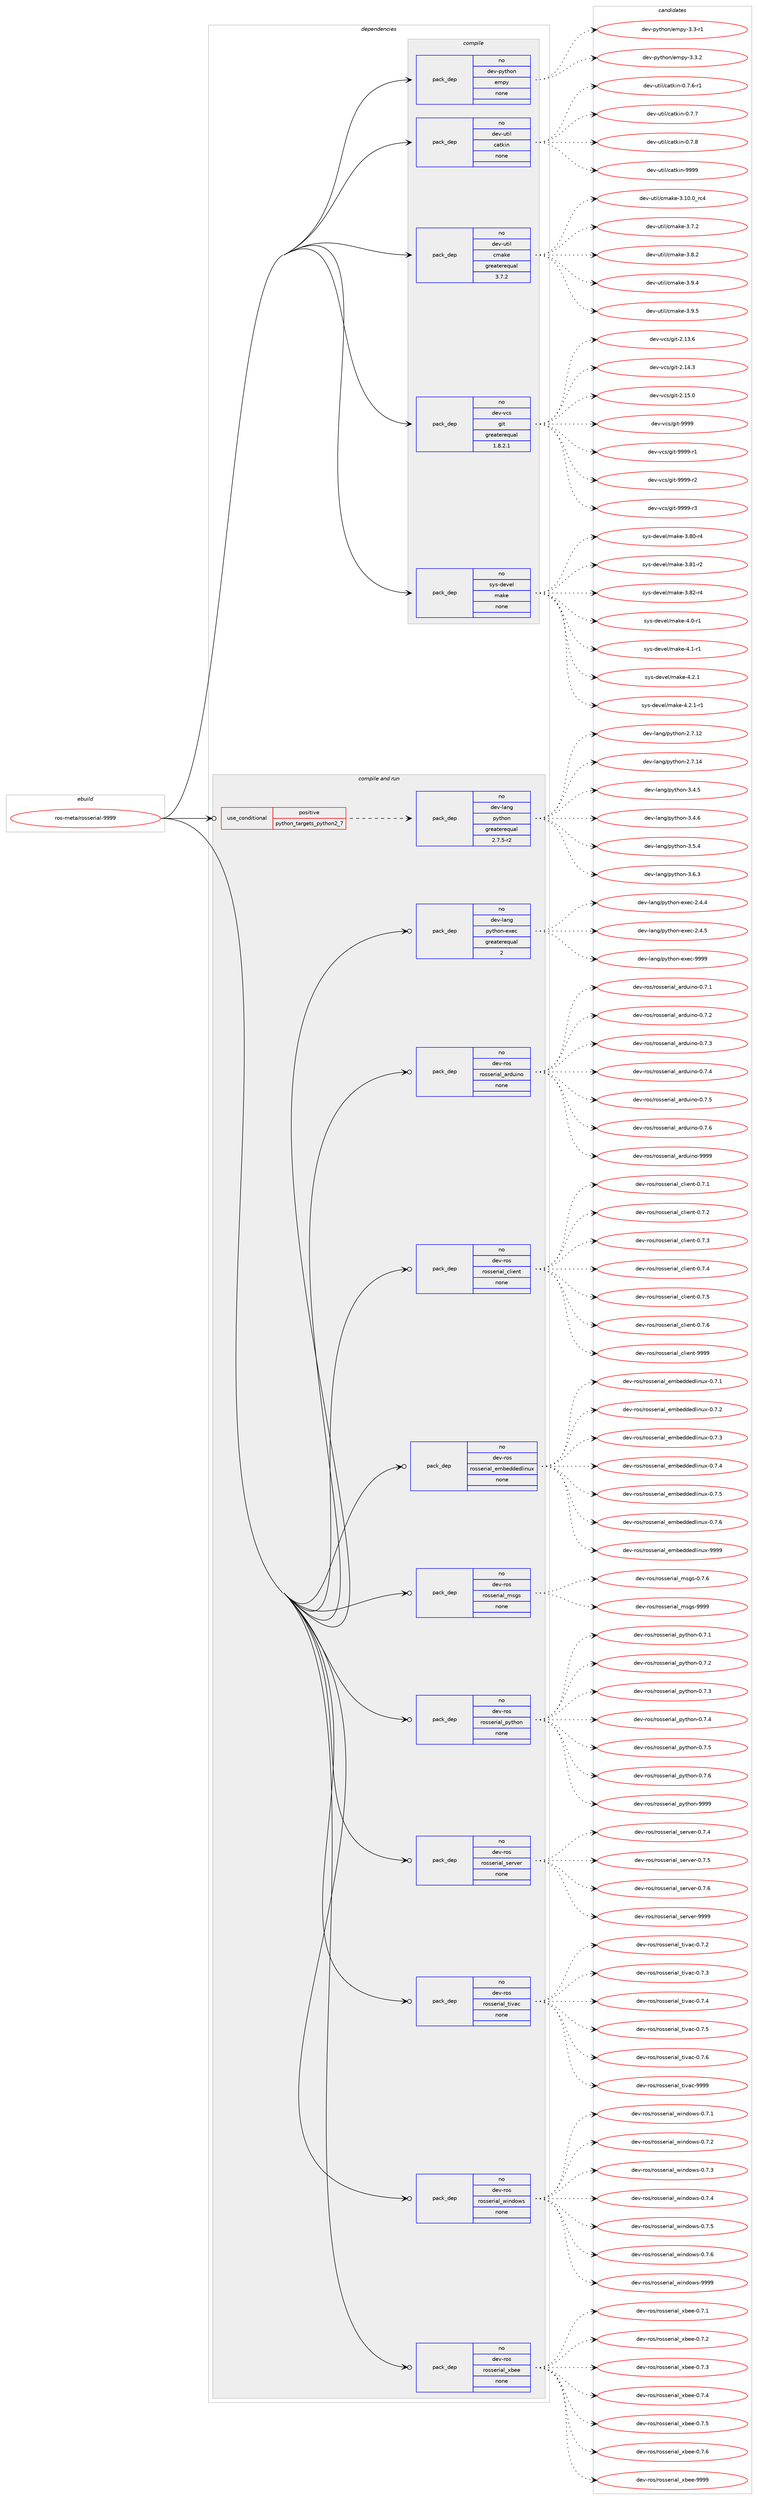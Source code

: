digraph prolog {

# *************
# Graph options
# *************

newrank=true;
concentrate=true;
compound=true;
graph [rankdir=LR,fontname=Helvetica,fontsize=10,ranksep=1.5];#, ranksep=2.5, nodesep=0.2];
edge  [arrowhead=vee];
node  [fontname=Helvetica,fontsize=10];

# **********
# The ebuild
# **********

subgraph cluster_leftcol {
color=gray;
rank=same;
label=<<i>ebuild</i>>;
id [label="ros-meta/rosserial-9999", color=red, width=4, href="../ros-meta/rosserial-9999.svg"];
}

# ****************
# The dependencies
# ****************

subgraph cluster_midcol {
color=gray;
label=<<i>dependencies</i>>;
subgraph cluster_compile {
fillcolor="#eeeeee";
style=filled;
label=<<i>compile</i>>;
subgraph pack326284 {
dependency443013 [label=<<TABLE BORDER="0" CELLBORDER="1" CELLSPACING="0" CELLPADDING="4" WIDTH="220"><TR><TD ROWSPAN="6" CELLPADDING="30">pack_dep</TD></TR><TR><TD WIDTH="110">no</TD></TR><TR><TD>dev-python</TD></TR><TR><TD>empy</TD></TR><TR><TD>none</TD></TR><TR><TD></TD></TR></TABLE>>, shape=none, color=blue];
}
id:e -> dependency443013:w [weight=20,style="solid",arrowhead="vee"];
subgraph pack326285 {
dependency443014 [label=<<TABLE BORDER="0" CELLBORDER="1" CELLSPACING="0" CELLPADDING="4" WIDTH="220"><TR><TD ROWSPAN="6" CELLPADDING="30">pack_dep</TD></TR><TR><TD WIDTH="110">no</TD></TR><TR><TD>dev-util</TD></TR><TR><TD>catkin</TD></TR><TR><TD>none</TD></TR><TR><TD></TD></TR></TABLE>>, shape=none, color=blue];
}
id:e -> dependency443014:w [weight=20,style="solid",arrowhead="vee"];
subgraph pack326286 {
dependency443015 [label=<<TABLE BORDER="0" CELLBORDER="1" CELLSPACING="0" CELLPADDING="4" WIDTH="220"><TR><TD ROWSPAN="6" CELLPADDING="30">pack_dep</TD></TR><TR><TD WIDTH="110">no</TD></TR><TR><TD>dev-util</TD></TR><TR><TD>cmake</TD></TR><TR><TD>greaterequal</TD></TR><TR><TD>3.7.2</TD></TR></TABLE>>, shape=none, color=blue];
}
id:e -> dependency443015:w [weight=20,style="solid",arrowhead="vee"];
subgraph pack326287 {
dependency443016 [label=<<TABLE BORDER="0" CELLBORDER="1" CELLSPACING="0" CELLPADDING="4" WIDTH="220"><TR><TD ROWSPAN="6" CELLPADDING="30">pack_dep</TD></TR><TR><TD WIDTH="110">no</TD></TR><TR><TD>dev-vcs</TD></TR><TR><TD>git</TD></TR><TR><TD>greaterequal</TD></TR><TR><TD>1.8.2.1</TD></TR></TABLE>>, shape=none, color=blue];
}
id:e -> dependency443016:w [weight=20,style="solid",arrowhead="vee"];
subgraph pack326288 {
dependency443017 [label=<<TABLE BORDER="0" CELLBORDER="1" CELLSPACING="0" CELLPADDING="4" WIDTH="220"><TR><TD ROWSPAN="6" CELLPADDING="30">pack_dep</TD></TR><TR><TD WIDTH="110">no</TD></TR><TR><TD>sys-devel</TD></TR><TR><TD>make</TD></TR><TR><TD>none</TD></TR><TR><TD></TD></TR></TABLE>>, shape=none, color=blue];
}
id:e -> dependency443017:w [weight=20,style="solid",arrowhead="vee"];
}
subgraph cluster_compileandrun {
fillcolor="#eeeeee";
style=filled;
label=<<i>compile and run</i>>;
subgraph cond109080 {
dependency443018 [label=<<TABLE BORDER="0" CELLBORDER="1" CELLSPACING="0" CELLPADDING="4"><TR><TD ROWSPAN="3" CELLPADDING="10">use_conditional</TD></TR><TR><TD>positive</TD></TR><TR><TD>python_targets_python2_7</TD></TR></TABLE>>, shape=none, color=red];
subgraph pack326289 {
dependency443019 [label=<<TABLE BORDER="0" CELLBORDER="1" CELLSPACING="0" CELLPADDING="4" WIDTH="220"><TR><TD ROWSPAN="6" CELLPADDING="30">pack_dep</TD></TR><TR><TD WIDTH="110">no</TD></TR><TR><TD>dev-lang</TD></TR><TR><TD>python</TD></TR><TR><TD>greaterequal</TD></TR><TR><TD>2.7.5-r2</TD></TR></TABLE>>, shape=none, color=blue];
}
dependency443018:e -> dependency443019:w [weight=20,style="dashed",arrowhead="vee"];
}
id:e -> dependency443018:w [weight=20,style="solid",arrowhead="odotvee"];
subgraph pack326290 {
dependency443020 [label=<<TABLE BORDER="0" CELLBORDER="1" CELLSPACING="0" CELLPADDING="4" WIDTH="220"><TR><TD ROWSPAN="6" CELLPADDING="30">pack_dep</TD></TR><TR><TD WIDTH="110">no</TD></TR><TR><TD>dev-lang</TD></TR><TR><TD>python-exec</TD></TR><TR><TD>greaterequal</TD></TR><TR><TD>2</TD></TR></TABLE>>, shape=none, color=blue];
}
id:e -> dependency443020:w [weight=20,style="solid",arrowhead="odotvee"];
subgraph pack326291 {
dependency443021 [label=<<TABLE BORDER="0" CELLBORDER="1" CELLSPACING="0" CELLPADDING="4" WIDTH="220"><TR><TD ROWSPAN="6" CELLPADDING="30">pack_dep</TD></TR><TR><TD WIDTH="110">no</TD></TR><TR><TD>dev-ros</TD></TR><TR><TD>rosserial_arduino</TD></TR><TR><TD>none</TD></TR><TR><TD></TD></TR></TABLE>>, shape=none, color=blue];
}
id:e -> dependency443021:w [weight=20,style="solid",arrowhead="odotvee"];
subgraph pack326292 {
dependency443022 [label=<<TABLE BORDER="0" CELLBORDER="1" CELLSPACING="0" CELLPADDING="4" WIDTH="220"><TR><TD ROWSPAN="6" CELLPADDING="30">pack_dep</TD></TR><TR><TD WIDTH="110">no</TD></TR><TR><TD>dev-ros</TD></TR><TR><TD>rosserial_client</TD></TR><TR><TD>none</TD></TR><TR><TD></TD></TR></TABLE>>, shape=none, color=blue];
}
id:e -> dependency443022:w [weight=20,style="solid",arrowhead="odotvee"];
subgraph pack326293 {
dependency443023 [label=<<TABLE BORDER="0" CELLBORDER="1" CELLSPACING="0" CELLPADDING="4" WIDTH="220"><TR><TD ROWSPAN="6" CELLPADDING="30">pack_dep</TD></TR><TR><TD WIDTH="110">no</TD></TR><TR><TD>dev-ros</TD></TR><TR><TD>rosserial_embeddedlinux</TD></TR><TR><TD>none</TD></TR><TR><TD></TD></TR></TABLE>>, shape=none, color=blue];
}
id:e -> dependency443023:w [weight=20,style="solid",arrowhead="odotvee"];
subgraph pack326294 {
dependency443024 [label=<<TABLE BORDER="0" CELLBORDER="1" CELLSPACING="0" CELLPADDING="4" WIDTH="220"><TR><TD ROWSPAN="6" CELLPADDING="30">pack_dep</TD></TR><TR><TD WIDTH="110">no</TD></TR><TR><TD>dev-ros</TD></TR><TR><TD>rosserial_msgs</TD></TR><TR><TD>none</TD></TR><TR><TD></TD></TR></TABLE>>, shape=none, color=blue];
}
id:e -> dependency443024:w [weight=20,style="solid",arrowhead="odotvee"];
subgraph pack326295 {
dependency443025 [label=<<TABLE BORDER="0" CELLBORDER="1" CELLSPACING="0" CELLPADDING="4" WIDTH="220"><TR><TD ROWSPAN="6" CELLPADDING="30">pack_dep</TD></TR><TR><TD WIDTH="110">no</TD></TR><TR><TD>dev-ros</TD></TR><TR><TD>rosserial_python</TD></TR><TR><TD>none</TD></TR><TR><TD></TD></TR></TABLE>>, shape=none, color=blue];
}
id:e -> dependency443025:w [weight=20,style="solid",arrowhead="odotvee"];
subgraph pack326296 {
dependency443026 [label=<<TABLE BORDER="0" CELLBORDER="1" CELLSPACING="0" CELLPADDING="4" WIDTH="220"><TR><TD ROWSPAN="6" CELLPADDING="30">pack_dep</TD></TR><TR><TD WIDTH="110">no</TD></TR><TR><TD>dev-ros</TD></TR><TR><TD>rosserial_server</TD></TR><TR><TD>none</TD></TR><TR><TD></TD></TR></TABLE>>, shape=none, color=blue];
}
id:e -> dependency443026:w [weight=20,style="solid",arrowhead="odotvee"];
subgraph pack326297 {
dependency443027 [label=<<TABLE BORDER="0" CELLBORDER="1" CELLSPACING="0" CELLPADDING="4" WIDTH="220"><TR><TD ROWSPAN="6" CELLPADDING="30">pack_dep</TD></TR><TR><TD WIDTH="110">no</TD></TR><TR><TD>dev-ros</TD></TR><TR><TD>rosserial_tivac</TD></TR><TR><TD>none</TD></TR><TR><TD></TD></TR></TABLE>>, shape=none, color=blue];
}
id:e -> dependency443027:w [weight=20,style="solid",arrowhead="odotvee"];
subgraph pack326298 {
dependency443028 [label=<<TABLE BORDER="0" CELLBORDER="1" CELLSPACING="0" CELLPADDING="4" WIDTH="220"><TR><TD ROWSPAN="6" CELLPADDING="30">pack_dep</TD></TR><TR><TD WIDTH="110">no</TD></TR><TR><TD>dev-ros</TD></TR><TR><TD>rosserial_windows</TD></TR><TR><TD>none</TD></TR><TR><TD></TD></TR></TABLE>>, shape=none, color=blue];
}
id:e -> dependency443028:w [weight=20,style="solid",arrowhead="odotvee"];
subgraph pack326299 {
dependency443029 [label=<<TABLE BORDER="0" CELLBORDER="1" CELLSPACING="0" CELLPADDING="4" WIDTH="220"><TR><TD ROWSPAN="6" CELLPADDING="30">pack_dep</TD></TR><TR><TD WIDTH="110">no</TD></TR><TR><TD>dev-ros</TD></TR><TR><TD>rosserial_xbee</TD></TR><TR><TD>none</TD></TR><TR><TD></TD></TR></TABLE>>, shape=none, color=blue];
}
id:e -> dependency443029:w [weight=20,style="solid",arrowhead="odotvee"];
}
subgraph cluster_run {
fillcolor="#eeeeee";
style=filled;
label=<<i>run</i>>;
}
}

# **************
# The candidates
# **************

subgraph cluster_choices {
rank=same;
color=gray;
label=<<i>candidates</i>>;

subgraph choice326284 {
color=black;
nodesep=1;
choice1001011184511212111610411111047101109112121455146514511449 [label="dev-python/empy-3.3-r1", color=red, width=4,href="../dev-python/empy-3.3-r1.svg"];
choice1001011184511212111610411111047101109112121455146514650 [label="dev-python/empy-3.3.2", color=red, width=4,href="../dev-python/empy-3.3.2.svg"];
dependency443013:e -> choice1001011184511212111610411111047101109112121455146514511449:w [style=dotted,weight="100"];
dependency443013:e -> choice1001011184511212111610411111047101109112121455146514650:w [style=dotted,weight="100"];
}
subgraph choice326285 {
color=black;
nodesep=1;
choice100101118451171161051084799971161071051104548465546544511449 [label="dev-util/catkin-0.7.6-r1", color=red, width=4,href="../dev-util/catkin-0.7.6-r1.svg"];
choice10010111845117116105108479997116107105110454846554655 [label="dev-util/catkin-0.7.7", color=red, width=4,href="../dev-util/catkin-0.7.7.svg"];
choice10010111845117116105108479997116107105110454846554656 [label="dev-util/catkin-0.7.8", color=red, width=4,href="../dev-util/catkin-0.7.8.svg"];
choice100101118451171161051084799971161071051104557575757 [label="dev-util/catkin-9999", color=red, width=4,href="../dev-util/catkin-9999.svg"];
dependency443014:e -> choice100101118451171161051084799971161071051104548465546544511449:w [style=dotted,weight="100"];
dependency443014:e -> choice10010111845117116105108479997116107105110454846554655:w [style=dotted,weight="100"];
dependency443014:e -> choice10010111845117116105108479997116107105110454846554656:w [style=dotted,weight="100"];
dependency443014:e -> choice100101118451171161051084799971161071051104557575757:w [style=dotted,weight="100"];
}
subgraph choice326286 {
color=black;
nodesep=1;
choice1001011184511711610510847991099710710145514649484648951149952 [label="dev-util/cmake-3.10.0_rc4", color=red, width=4,href="../dev-util/cmake-3.10.0_rc4.svg"];
choice10010111845117116105108479910997107101455146554650 [label="dev-util/cmake-3.7.2", color=red, width=4,href="../dev-util/cmake-3.7.2.svg"];
choice10010111845117116105108479910997107101455146564650 [label="dev-util/cmake-3.8.2", color=red, width=4,href="../dev-util/cmake-3.8.2.svg"];
choice10010111845117116105108479910997107101455146574652 [label="dev-util/cmake-3.9.4", color=red, width=4,href="../dev-util/cmake-3.9.4.svg"];
choice10010111845117116105108479910997107101455146574653 [label="dev-util/cmake-3.9.5", color=red, width=4,href="../dev-util/cmake-3.9.5.svg"];
dependency443015:e -> choice1001011184511711610510847991099710710145514649484648951149952:w [style=dotted,weight="100"];
dependency443015:e -> choice10010111845117116105108479910997107101455146554650:w [style=dotted,weight="100"];
dependency443015:e -> choice10010111845117116105108479910997107101455146564650:w [style=dotted,weight="100"];
dependency443015:e -> choice10010111845117116105108479910997107101455146574652:w [style=dotted,weight="100"];
dependency443015:e -> choice10010111845117116105108479910997107101455146574653:w [style=dotted,weight="100"];
}
subgraph choice326287 {
color=black;
nodesep=1;
choice10010111845118991154710310511645504649514654 [label="dev-vcs/git-2.13.6", color=red, width=4,href="../dev-vcs/git-2.13.6.svg"];
choice10010111845118991154710310511645504649524651 [label="dev-vcs/git-2.14.3", color=red, width=4,href="../dev-vcs/git-2.14.3.svg"];
choice10010111845118991154710310511645504649534648 [label="dev-vcs/git-2.15.0", color=red, width=4,href="../dev-vcs/git-2.15.0.svg"];
choice1001011184511899115471031051164557575757 [label="dev-vcs/git-9999", color=red, width=4,href="../dev-vcs/git-9999.svg"];
choice10010111845118991154710310511645575757574511449 [label="dev-vcs/git-9999-r1", color=red, width=4,href="../dev-vcs/git-9999-r1.svg"];
choice10010111845118991154710310511645575757574511450 [label="dev-vcs/git-9999-r2", color=red, width=4,href="../dev-vcs/git-9999-r2.svg"];
choice10010111845118991154710310511645575757574511451 [label="dev-vcs/git-9999-r3", color=red, width=4,href="../dev-vcs/git-9999-r3.svg"];
dependency443016:e -> choice10010111845118991154710310511645504649514654:w [style=dotted,weight="100"];
dependency443016:e -> choice10010111845118991154710310511645504649524651:w [style=dotted,weight="100"];
dependency443016:e -> choice10010111845118991154710310511645504649534648:w [style=dotted,weight="100"];
dependency443016:e -> choice1001011184511899115471031051164557575757:w [style=dotted,weight="100"];
dependency443016:e -> choice10010111845118991154710310511645575757574511449:w [style=dotted,weight="100"];
dependency443016:e -> choice10010111845118991154710310511645575757574511450:w [style=dotted,weight="100"];
dependency443016:e -> choice10010111845118991154710310511645575757574511451:w [style=dotted,weight="100"];
}
subgraph choice326288 {
color=black;
nodesep=1;
choice11512111545100101118101108471099710710145514656484511452 [label="sys-devel/make-3.80-r4", color=red, width=4,href="../sys-devel/make-3.80-r4.svg"];
choice11512111545100101118101108471099710710145514656494511450 [label="sys-devel/make-3.81-r2", color=red, width=4,href="../sys-devel/make-3.81-r2.svg"];
choice11512111545100101118101108471099710710145514656504511452 [label="sys-devel/make-3.82-r4", color=red, width=4,href="../sys-devel/make-3.82-r4.svg"];
choice115121115451001011181011084710997107101455246484511449 [label="sys-devel/make-4.0-r1", color=red, width=4,href="../sys-devel/make-4.0-r1.svg"];
choice115121115451001011181011084710997107101455246494511449 [label="sys-devel/make-4.1-r1", color=red, width=4,href="../sys-devel/make-4.1-r1.svg"];
choice115121115451001011181011084710997107101455246504649 [label="sys-devel/make-4.2.1", color=red, width=4,href="../sys-devel/make-4.2.1.svg"];
choice1151211154510010111810110847109971071014552465046494511449 [label="sys-devel/make-4.2.1-r1", color=red, width=4,href="../sys-devel/make-4.2.1-r1.svg"];
dependency443017:e -> choice11512111545100101118101108471099710710145514656484511452:w [style=dotted,weight="100"];
dependency443017:e -> choice11512111545100101118101108471099710710145514656494511450:w [style=dotted,weight="100"];
dependency443017:e -> choice11512111545100101118101108471099710710145514656504511452:w [style=dotted,weight="100"];
dependency443017:e -> choice115121115451001011181011084710997107101455246484511449:w [style=dotted,weight="100"];
dependency443017:e -> choice115121115451001011181011084710997107101455246494511449:w [style=dotted,weight="100"];
dependency443017:e -> choice115121115451001011181011084710997107101455246504649:w [style=dotted,weight="100"];
dependency443017:e -> choice1151211154510010111810110847109971071014552465046494511449:w [style=dotted,weight="100"];
}
subgraph choice326289 {
color=black;
nodesep=1;
choice10010111845108971101034711212111610411111045504655464950 [label="dev-lang/python-2.7.12", color=red, width=4,href="../dev-lang/python-2.7.12.svg"];
choice10010111845108971101034711212111610411111045504655464952 [label="dev-lang/python-2.7.14", color=red, width=4,href="../dev-lang/python-2.7.14.svg"];
choice100101118451089711010347112121116104111110455146524653 [label="dev-lang/python-3.4.5", color=red, width=4,href="../dev-lang/python-3.4.5.svg"];
choice100101118451089711010347112121116104111110455146524654 [label="dev-lang/python-3.4.6", color=red, width=4,href="../dev-lang/python-3.4.6.svg"];
choice100101118451089711010347112121116104111110455146534652 [label="dev-lang/python-3.5.4", color=red, width=4,href="../dev-lang/python-3.5.4.svg"];
choice100101118451089711010347112121116104111110455146544651 [label="dev-lang/python-3.6.3", color=red, width=4,href="../dev-lang/python-3.6.3.svg"];
dependency443019:e -> choice10010111845108971101034711212111610411111045504655464950:w [style=dotted,weight="100"];
dependency443019:e -> choice10010111845108971101034711212111610411111045504655464952:w [style=dotted,weight="100"];
dependency443019:e -> choice100101118451089711010347112121116104111110455146524653:w [style=dotted,weight="100"];
dependency443019:e -> choice100101118451089711010347112121116104111110455146524654:w [style=dotted,weight="100"];
dependency443019:e -> choice100101118451089711010347112121116104111110455146534652:w [style=dotted,weight="100"];
dependency443019:e -> choice100101118451089711010347112121116104111110455146544651:w [style=dotted,weight="100"];
}
subgraph choice326290 {
color=black;
nodesep=1;
choice1001011184510897110103471121211161041111104510112010199455046524652 [label="dev-lang/python-exec-2.4.4", color=red, width=4,href="../dev-lang/python-exec-2.4.4.svg"];
choice1001011184510897110103471121211161041111104510112010199455046524653 [label="dev-lang/python-exec-2.4.5", color=red, width=4,href="../dev-lang/python-exec-2.4.5.svg"];
choice10010111845108971101034711212111610411111045101120101994557575757 [label="dev-lang/python-exec-9999", color=red, width=4,href="../dev-lang/python-exec-9999.svg"];
dependency443020:e -> choice1001011184510897110103471121211161041111104510112010199455046524652:w [style=dotted,weight="100"];
dependency443020:e -> choice1001011184510897110103471121211161041111104510112010199455046524653:w [style=dotted,weight="100"];
dependency443020:e -> choice10010111845108971101034711212111610411111045101120101994557575757:w [style=dotted,weight="100"];
}
subgraph choice326291 {
color=black;
nodesep=1;
choice1001011184511411111547114111115115101114105971089597114100117105110111454846554649 [label="dev-ros/rosserial_arduino-0.7.1", color=red, width=4,href="../dev-ros/rosserial_arduino-0.7.1.svg"];
choice1001011184511411111547114111115115101114105971089597114100117105110111454846554650 [label="dev-ros/rosserial_arduino-0.7.2", color=red, width=4,href="../dev-ros/rosserial_arduino-0.7.2.svg"];
choice1001011184511411111547114111115115101114105971089597114100117105110111454846554651 [label="dev-ros/rosserial_arduino-0.7.3", color=red, width=4,href="../dev-ros/rosserial_arduino-0.7.3.svg"];
choice1001011184511411111547114111115115101114105971089597114100117105110111454846554652 [label="dev-ros/rosserial_arduino-0.7.4", color=red, width=4,href="../dev-ros/rosserial_arduino-0.7.4.svg"];
choice1001011184511411111547114111115115101114105971089597114100117105110111454846554653 [label="dev-ros/rosserial_arduino-0.7.5", color=red, width=4,href="../dev-ros/rosserial_arduino-0.7.5.svg"];
choice1001011184511411111547114111115115101114105971089597114100117105110111454846554654 [label="dev-ros/rosserial_arduino-0.7.6", color=red, width=4,href="../dev-ros/rosserial_arduino-0.7.6.svg"];
choice10010111845114111115471141111151151011141059710895971141001171051101114557575757 [label="dev-ros/rosserial_arduino-9999", color=red, width=4,href="../dev-ros/rosserial_arduino-9999.svg"];
dependency443021:e -> choice1001011184511411111547114111115115101114105971089597114100117105110111454846554649:w [style=dotted,weight="100"];
dependency443021:e -> choice1001011184511411111547114111115115101114105971089597114100117105110111454846554650:w [style=dotted,weight="100"];
dependency443021:e -> choice1001011184511411111547114111115115101114105971089597114100117105110111454846554651:w [style=dotted,weight="100"];
dependency443021:e -> choice1001011184511411111547114111115115101114105971089597114100117105110111454846554652:w [style=dotted,weight="100"];
dependency443021:e -> choice1001011184511411111547114111115115101114105971089597114100117105110111454846554653:w [style=dotted,weight="100"];
dependency443021:e -> choice1001011184511411111547114111115115101114105971089597114100117105110111454846554654:w [style=dotted,weight="100"];
dependency443021:e -> choice10010111845114111115471141111151151011141059710895971141001171051101114557575757:w [style=dotted,weight="100"];
}
subgraph choice326292 {
color=black;
nodesep=1;
choice1001011184511411111547114111115115101114105971089599108105101110116454846554649 [label="dev-ros/rosserial_client-0.7.1", color=red, width=4,href="../dev-ros/rosserial_client-0.7.1.svg"];
choice1001011184511411111547114111115115101114105971089599108105101110116454846554650 [label="dev-ros/rosserial_client-0.7.2", color=red, width=4,href="../dev-ros/rosserial_client-0.7.2.svg"];
choice1001011184511411111547114111115115101114105971089599108105101110116454846554651 [label="dev-ros/rosserial_client-0.7.3", color=red, width=4,href="../dev-ros/rosserial_client-0.7.3.svg"];
choice1001011184511411111547114111115115101114105971089599108105101110116454846554652 [label="dev-ros/rosserial_client-0.7.4", color=red, width=4,href="../dev-ros/rosserial_client-0.7.4.svg"];
choice1001011184511411111547114111115115101114105971089599108105101110116454846554653 [label="dev-ros/rosserial_client-0.7.5", color=red, width=4,href="../dev-ros/rosserial_client-0.7.5.svg"];
choice1001011184511411111547114111115115101114105971089599108105101110116454846554654 [label="dev-ros/rosserial_client-0.7.6", color=red, width=4,href="../dev-ros/rosserial_client-0.7.6.svg"];
choice10010111845114111115471141111151151011141059710895991081051011101164557575757 [label="dev-ros/rosserial_client-9999", color=red, width=4,href="../dev-ros/rosserial_client-9999.svg"];
dependency443022:e -> choice1001011184511411111547114111115115101114105971089599108105101110116454846554649:w [style=dotted,weight="100"];
dependency443022:e -> choice1001011184511411111547114111115115101114105971089599108105101110116454846554650:w [style=dotted,weight="100"];
dependency443022:e -> choice1001011184511411111547114111115115101114105971089599108105101110116454846554651:w [style=dotted,weight="100"];
dependency443022:e -> choice1001011184511411111547114111115115101114105971089599108105101110116454846554652:w [style=dotted,weight="100"];
dependency443022:e -> choice1001011184511411111547114111115115101114105971089599108105101110116454846554653:w [style=dotted,weight="100"];
dependency443022:e -> choice1001011184511411111547114111115115101114105971089599108105101110116454846554654:w [style=dotted,weight="100"];
dependency443022:e -> choice10010111845114111115471141111151151011141059710895991081051011101164557575757:w [style=dotted,weight="100"];
}
subgraph choice326293 {
color=black;
nodesep=1;
choice1001011184511411111547114111115115101114105971089510110998101100100101100108105110117120454846554649 [label="dev-ros/rosserial_embeddedlinux-0.7.1", color=red, width=4,href="../dev-ros/rosserial_embeddedlinux-0.7.1.svg"];
choice1001011184511411111547114111115115101114105971089510110998101100100101100108105110117120454846554650 [label="dev-ros/rosserial_embeddedlinux-0.7.2", color=red, width=4,href="../dev-ros/rosserial_embeddedlinux-0.7.2.svg"];
choice1001011184511411111547114111115115101114105971089510110998101100100101100108105110117120454846554651 [label="dev-ros/rosserial_embeddedlinux-0.7.3", color=red, width=4,href="../dev-ros/rosserial_embeddedlinux-0.7.3.svg"];
choice1001011184511411111547114111115115101114105971089510110998101100100101100108105110117120454846554652 [label="dev-ros/rosserial_embeddedlinux-0.7.4", color=red, width=4,href="../dev-ros/rosserial_embeddedlinux-0.7.4.svg"];
choice1001011184511411111547114111115115101114105971089510110998101100100101100108105110117120454846554653 [label="dev-ros/rosserial_embeddedlinux-0.7.5", color=red, width=4,href="../dev-ros/rosserial_embeddedlinux-0.7.5.svg"];
choice1001011184511411111547114111115115101114105971089510110998101100100101100108105110117120454846554654 [label="dev-ros/rosserial_embeddedlinux-0.7.6", color=red, width=4,href="../dev-ros/rosserial_embeddedlinux-0.7.6.svg"];
choice10010111845114111115471141111151151011141059710895101109981011001001011001081051101171204557575757 [label="dev-ros/rosserial_embeddedlinux-9999", color=red, width=4,href="../dev-ros/rosserial_embeddedlinux-9999.svg"];
dependency443023:e -> choice1001011184511411111547114111115115101114105971089510110998101100100101100108105110117120454846554649:w [style=dotted,weight="100"];
dependency443023:e -> choice1001011184511411111547114111115115101114105971089510110998101100100101100108105110117120454846554650:w [style=dotted,weight="100"];
dependency443023:e -> choice1001011184511411111547114111115115101114105971089510110998101100100101100108105110117120454846554651:w [style=dotted,weight="100"];
dependency443023:e -> choice1001011184511411111547114111115115101114105971089510110998101100100101100108105110117120454846554652:w [style=dotted,weight="100"];
dependency443023:e -> choice1001011184511411111547114111115115101114105971089510110998101100100101100108105110117120454846554653:w [style=dotted,weight="100"];
dependency443023:e -> choice1001011184511411111547114111115115101114105971089510110998101100100101100108105110117120454846554654:w [style=dotted,weight="100"];
dependency443023:e -> choice10010111845114111115471141111151151011141059710895101109981011001001011001081051101171204557575757:w [style=dotted,weight="100"];
}
subgraph choice326294 {
color=black;
nodesep=1;
choice10010111845114111115471141111151151011141059710895109115103115454846554654 [label="dev-ros/rosserial_msgs-0.7.6", color=red, width=4,href="../dev-ros/rosserial_msgs-0.7.6.svg"];
choice100101118451141111154711411111511510111410597108951091151031154557575757 [label="dev-ros/rosserial_msgs-9999", color=red, width=4,href="../dev-ros/rosserial_msgs-9999.svg"];
dependency443024:e -> choice10010111845114111115471141111151151011141059710895109115103115454846554654:w [style=dotted,weight="100"];
dependency443024:e -> choice100101118451141111154711411111511510111410597108951091151031154557575757:w [style=dotted,weight="100"];
}
subgraph choice326295 {
color=black;
nodesep=1;
choice10010111845114111115471141111151151011141059710895112121116104111110454846554649 [label="dev-ros/rosserial_python-0.7.1", color=red, width=4,href="../dev-ros/rosserial_python-0.7.1.svg"];
choice10010111845114111115471141111151151011141059710895112121116104111110454846554650 [label="dev-ros/rosserial_python-0.7.2", color=red, width=4,href="../dev-ros/rosserial_python-0.7.2.svg"];
choice10010111845114111115471141111151151011141059710895112121116104111110454846554651 [label="dev-ros/rosserial_python-0.7.3", color=red, width=4,href="../dev-ros/rosserial_python-0.7.3.svg"];
choice10010111845114111115471141111151151011141059710895112121116104111110454846554652 [label="dev-ros/rosserial_python-0.7.4", color=red, width=4,href="../dev-ros/rosserial_python-0.7.4.svg"];
choice10010111845114111115471141111151151011141059710895112121116104111110454846554653 [label="dev-ros/rosserial_python-0.7.5", color=red, width=4,href="../dev-ros/rosserial_python-0.7.5.svg"];
choice10010111845114111115471141111151151011141059710895112121116104111110454846554654 [label="dev-ros/rosserial_python-0.7.6", color=red, width=4,href="../dev-ros/rosserial_python-0.7.6.svg"];
choice100101118451141111154711411111511510111410597108951121211161041111104557575757 [label="dev-ros/rosserial_python-9999", color=red, width=4,href="../dev-ros/rosserial_python-9999.svg"];
dependency443025:e -> choice10010111845114111115471141111151151011141059710895112121116104111110454846554649:w [style=dotted,weight="100"];
dependency443025:e -> choice10010111845114111115471141111151151011141059710895112121116104111110454846554650:w [style=dotted,weight="100"];
dependency443025:e -> choice10010111845114111115471141111151151011141059710895112121116104111110454846554651:w [style=dotted,weight="100"];
dependency443025:e -> choice10010111845114111115471141111151151011141059710895112121116104111110454846554652:w [style=dotted,weight="100"];
dependency443025:e -> choice10010111845114111115471141111151151011141059710895112121116104111110454846554653:w [style=dotted,weight="100"];
dependency443025:e -> choice10010111845114111115471141111151151011141059710895112121116104111110454846554654:w [style=dotted,weight="100"];
dependency443025:e -> choice100101118451141111154711411111511510111410597108951121211161041111104557575757:w [style=dotted,weight="100"];
}
subgraph choice326296 {
color=black;
nodesep=1;
choice10010111845114111115471141111151151011141059710895115101114118101114454846554652 [label="dev-ros/rosserial_server-0.7.4", color=red, width=4,href="../dev-ros/rosserial_server-0.7.4.svg"];
choice10010111845114111115471141111151151011141059710895115101114118101114454846554653 [label="dev-ros/rosserial_server-0.7.5", color=red, width=4,href="../dev-ros/rosserial_server-0.7.5.svg"];
choice10010111845114111115471141111151151011141059710895115101114118101114454846554654 [label="dev-ros/rosserial_server-0.7.6", color=red, width=4,href="../dev-ros/rosserial_server-0.7.6.svg"];
choice100101118451141111154711411111511510111410597108951151011141181011144557575757 [label="dev-ros/rosserial_server-9999", color=red, width=4,href="../dev-ros/rosserial_server-9999.svg"];
dependency443026:e -> choice10010111845114111115471141111151151011141059710895115101114118101114454846554652:w [style=dotted,weight="100"];
dependency443026:e -> choice10010111845114111115471141111151151011141059710895115101114118101114454846554653:w [style=dotted,weight="100"];
dependency443026:e -> choice10010111845114111115471141111151151011141059710895115101114118101114454846554654:w [style=dotted,weight="100"];
dependency443026:e -> choice100101118451141111154711411111511510111410597108951151011141181011144557575757:w [style=dotted,weight="100"];
}
subgraph choice326297 {
color=black;
nodesep=1;
choice100101118451141111154711411111511510111410597108951161051189799454846554650 [label="dev-ros/rosserial_tivac-0.7.2", color=red, width=4,href="../dev-ros/rosserial_tivac-0.7.2.svg"];
choice100101118451141111154711411111511510111410597108951161051189799454846554651 [label="dev-ros/rosserial_tivac-0.7.3", color=red, width=4,href="../dev-ros/rosserial_tivac-0.7.3.svg"];
choice100101118451141111154711411111511510111410597108951161051189799454846554652 [label="dev-ros/rosserial_tivac-0.7.4", color=red, width=4,href="../dev-ros/rosserial_tivac-0.7.4.svg"];
choice100101118451141111154711411111511510111410597108951161051189799454846554653 [label="dev-ros/rosserial_tivac-0.7.5", color=red, width=4,href="../dev-ros/rosserial_tivac-0.7.5.svg"];
choice100101118451141111154711411111511510111410597108951161051189799454846554654 [label="dev-ros/rosserial_tivac-0.7.6", color=red, width=4,href="../dev-ros/rosserial_tivac-0.7.6.svg"];
choice1001011184511411111547114111115115101114105971089511610511897994557575757 [label="dev-ros/rosserial_tivac-9999", color=red, width=4,href="../dev-ros/rosserial_tivac-9999.svg"];
dependency443027:e -> choice100101118451141111154711411111511510111410597108951161051189799454846554650:w [style=dotted,weight="100"];
dependency443027:e -> choice100101118451141111154711411111511510111410597108951161051189799454846554651:w [style=dotted,weight="100"];
dependency443027:e -> choice100101118451141111154711411111511510111410597108951161051189799454846554652:w [style=dotted,weight="100"];
dependency443027:e -> choice100101118451141111154711411111511510111410597108951161051189799454846554653:w [style=dotted,weight="100"];
dependency443027:e -> choice100101118451141111154711411111511510111410597108951161051189799454846554654:w [style=dotted,weight="100"];
dependency443027:e -> choice1001011184511411111547114111115115101114105971089511610511897994557575757:w [style=dotted,weight="100"];
}
subgraph choice326298 {
color=black;
nodesep=1;
choice10010111845114111115471141111151151011141059710895119105110100111119115454846554649 [label="dev-ros/rosserial_windows-0.7.1", color=red, width=4,href="../dev-ros/rosserial_windows-0.7.1.svg"];
choice10010111845114111115471141111151151011141059710895119105110100111119115454846554650 [label="dev-ros/rosserial_windows-0.7.2", color=red, width=4,href="../dev-ros/rosserial_windows-0.7.2.svg"];
choice10010111845114111115471141111151151011141059710895119105110100111119115454846554651 [label="dev-ros/rosserial_windows-0.7.3", color=red, width=4,href="../dev-ros/rosserial_windows-0.7.3.svg"];
choice10010111845114111115471141111151151011141059710895119105110100111119115454846554652 [label="dev-ros/rosserial_windows-0.7.4", color=red, width=4,href="../dev-ros/rosserial_windows-0.7.4.svg"];
choice10010111845114111115471141111151151011141059710895119105110100111119115454846554653 [label="dev-ros/rosserial_windows-0.7.5", color=red, width=4,href="../dev-ros/rosserial_windows-0.7.5.svg"];
choice10010111845114111115471141111151151011141059710895119105110100111119115454846554654 [label="dev-ros/rosserial_windows-0.7.6", color=red, width=4,href="../dev-ros/rosserial_windows-0.7.6.svg"];
choice100101118451141111154711411111511510111410597108951191051101001111191154557575757 [label="dev-ros/rosserial_windows-9999", color=red, width=4,href="../dev-ros/rosserial_windows-9999.svg"];
dependency443028:e -> choice10010111845114111115471141111151151011141059710895119105110100111119115454846554649:w [style=dotted,weight="100"];
dependency443028:e -> choice10010111845114111115471141111151151011141059710895119105110100111119115454846554650:w [style=dotted,weight="100"];
dependency443028:e -> choice10010111845114111115471141111151151011141059710895119105110100111119115454846554651:w [style=dotted,weight="100"];
dependency443028:e -> choice10010111845114111115471141111151151011141059710895119105110100111119115454846554652:w [style=dotted,weight="100"];
dependency443028:e -> choice10010111845114111115471141111151151011141059710895119105110100111119115454846554653:w [style=dotted,weight="100"];
dependency443028:e -> choice10010111845114111115471141111151151011141059710895119105110100111119115454846554654:w [style=dotted,weight="100"];
dependency443028:e -> choice100101118451141111154711411111511510111410597108951191051101001111191154557575757:w [style=dotted,weight="100"];
}
subgraph choice326299 {
color=black;
nodesep=1;
choice1001011184511411111547114111115115101114105971089512098101101454846554649 [label="dev-ros/rosserial_xbee-0.7.1", color=red, width=4,href="../dev-ros/rosserial_xbee-0.7.1.svg"];
choice1001011184511411111547114111115115101114105971089512098101101454846554650 [label="dev-ros/rosserial_xbee-0.7.2", color=red, width=4,href="../dev-ros/rosserial_xbee-0.7.2.svg"];
choice1001011184511411111547114111115115101114105971089512098101101454846554651 [label="dev-ros/rosserial_xbee-0.7.3", color=red, width=4,href="../dev-ros/rosserial_xbee-0.7.3.svg"];
choice1001011184511411111547114111115115101114105971089512098101101454846554652 [label="dev-ros/rosserial_xbee-0.7.4", color=red, width=4,href="../dev-ros/rosserial_xbee-0.7.4.svg"];
choice1001011184511411111547114111115115101114105971089512098101101454846554653 [label="dev-ros/rosserial_xbee-0.7.5", color=red, width=4,href="../dev-ros/rosserial_xbee-0.7.5.svg"];
choice1001011184511411111547114111115115101114105971089512098101101454846554654 [label="dev-ros/rosserial_xbee-0.7.6", color=red, width=4,href="../dev-ros/rosserial_xbee-0.7.6.svg"];
choice10010111845114111115471141111151151011141059710895120981011014557575757 [label="dev-ros/rosserial_xbee-9999", color=red, width=4,href="../dev-ros/rosserial_xbee-9999.svg"];
dependency443029:e -> choice1001011184511411111547114111115115101114105971089512098101101454846554649:w [style=dotted,weight="100"];
dependency443029:e -> choice1001011184511411111547114111115115101114105971089512098101101454846554650:w [style=dotted,weight="100"];
dependency443029:e -> choice1001011184511411111547114111115115101114105971089512098101101454846554651:w [style=dotted,weight="100"];
dependency443029:e -> choice1001011184511411111547114111115115101114105971089512098101101454846554652:w [style=dotted,weight="100"];
dependency443029:e -> choice1001011184511411111547114111115115101114105971089512098101101454846554653:w [style=dotted,weight="100"];
dependency443029:e -> choice1001011184511411111547114111115115101114105971089512098101101454846554654:w [style=dotted,weight="100"];
dependency443029:e -> choice10010111845114111115471141111151151011141059710895120981011014557575757:w [style=dotted,weight="100"];
}
}

}
